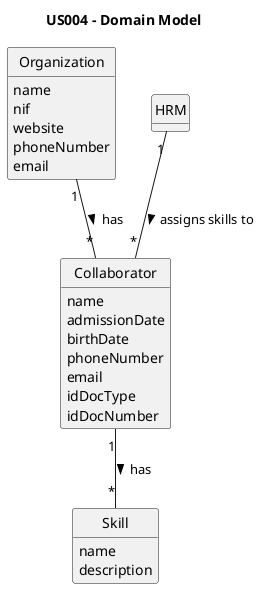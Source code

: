 @startuml
skinparam monochrome true
skinparam packageStyle rectangle
skinparam shadowing false

'left to right direction

skinparam classAttributeIconSize 0

hide circle
hide methods

title US004 - Domain Model

class Organization {
    name
    nif
    website
    phoneNumber
    email
}

class Skill{
    name
    description
}

class HRM{

}

class Collaborator{
    name
    admissionDate
    birthDate
    phoneNumber
    email
    idDocType
    idDocNumber
}

Organization "1" -- "*" Collaborator : "has >"
HRM "1" -- "*" Collaborator : "assigns skills to >"
Collaborator "1" -- "*" Skill : "has >"

@enduml